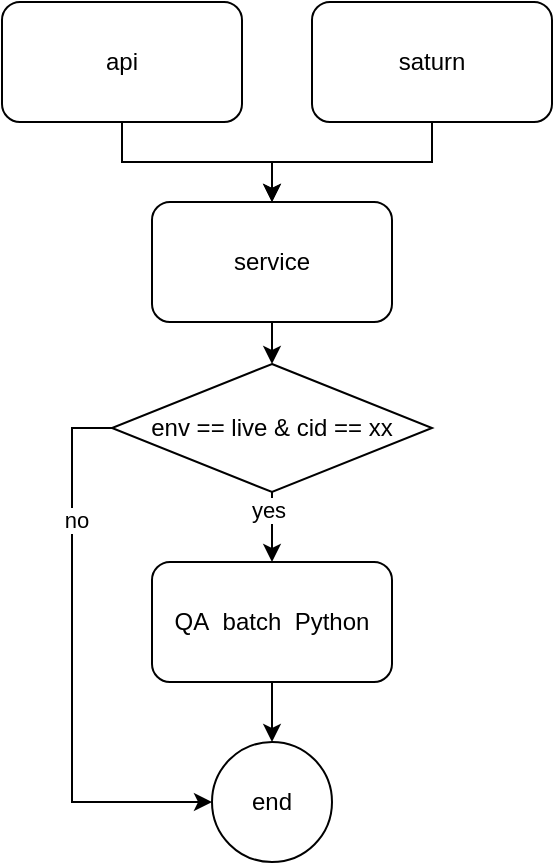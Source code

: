 <mxfile version="16.6.5" type="github">
  <diagram id="V_4QPPrj77Y7XSzu8vO2" name="Page-1">
    <mxGraphModel dx="1538" dy="834" grid="1" gridSize="10" guides="1" tooltips="1" connect="1" arrows="1" fold="1" page="1" pageScale="1" pageWidth="1169" pageHeight="827" math="0" shadow="0">
      <root>
        <mxCell id="0" />
        <mxCell id="1" parent="0" />
        <mxCell id="c2BJm4hobzMm4srRRvAm-8" style="edgeStyle=orthogonalEdgeStyle;rounded=0;orthogonalLoop=1;jettySize=auto;html=1;exitX=0.5;exitY=1;exitDx=0;exitDy=0;entryX=0.5;entryY=0;entryDx=0;entryDy=0;" edge="1" parent="1" source="c2BJm4hobzMm4srRRvAm-1" target="c2BJm4hobzMm4srRRvAm-3">
          <mxGeometry relative="1" as="geometry" />
        </mxCell>
        <mxCell id="c2BJm4hobzMm4srRRvAm-1" value="api" style="rounded=1;whiteSpace=wrap;html=1;" vertex="1" parent="1">
          <mxGeometry x="525" y="120" width="120" height="60" as="geometry" />
        </mxCell>
        <mxCell id="c2BJm4hobzMm4srRRvAm-9" style="edgeStyle=orthogonalEdgeStyle;rounded=0;orthogonalLoop=1;jettySize=auto;html=1;entryX=0.5;entryY=0;entryDx=0;entryDy=0;" edge="1" parent="1" source="c2BJm4hobzMm4srRRvAm-2" target="c2BJm4hobzMm4srRRvAm-3">
          <mxGeometry relative="1" as="geometry" />
        </mxCell>
        <mxCell id="c2BJm4hobzMm4srRRvAm-2" value="saturn" style="rounded=1;whiteSpace=wrap;html=1;" vertex="1" parent="1">
          <mxGeometry x="680" y="120" width="120" height="60" as="geometry" />
        </mxCell>
        <mxCell id="c2BJm4hobzMm4srRRvAm-10" style="edgeStyle=orthogonalEdgeStyle;rounded=0;orthogonalLoop=1;jettySize=auto;html=1;exitX=0.5;exitY=1;exitDx=0;exitDy=0;entryX=0.5;entryY=0;entryDx=0;entryDy=0;" edge="1" parent="1" source="c2BJm4hobzMm4srRRvAm-3" target="c2BJm4hobzMm4srRRvAm-4">
          <mxGeometry relative="1" as="geometry" />
        </mxCell>
        <mxCell id="c2BJm4hobzMm4srRRvAm-3" value="service" style="rounded=1;whiteSpace=wrap;html=1;" vertex="1" parent="1">
          <mxGeometry x="600" y="220" width="120" height="60" as="geometry" />
        </mxCell>
        <mxCell id="c2BJm4hobzMm4srRRvAm-11" style="edgeStyle=orthogonalEdgeStyle;rounded=0;orthogonalLoop=1;jettySize=auto;html=1;exitX=0.5;exitY=1;exitDx=0;exitDy=0;" edge="1" parent="1" source="c2BJm4hobzMm4srRRvAm-4" target="c2BJm4hobzMm4srRRvAm-5">
          <mxGeometry relative="1" as="geometry" />
        </mxCell>
        <mxCell id="c2BJm4hobzMm4srRRvAm-14" value="yes" style="edgeLabel;html=1;align=center;verticalAlign=middle;resizable=0;points=[];" vertex="1" connectable="0" parent="c2BJm4hobzMm4srRRvAm-11">
          <mxGeometry x="-0.62" y="-2" relative="1" as="geometry">
            <mxPoint as="offset" />
          </mxGeometry>
        </mxCell>
        <mxCell id="c2BJm4hobzMm4srRRvAm-12" style="edgeStyle=orthogonalEdgeStyle;rounded=0;orthogonalLoop=1;jettySize=auto;html=1;entryX=0;entryY=0.5;entryDx=0;entryDy=0;exitX=0;exitY=0.5;exitDx=0;exitDy=0;" edge="1" parent="1" source="c2BJm4hobzMm4srRRvAm-4" target="c2BJm4hobzMm4srRRvAm-6">
          <mxGeometry relative="1" as="geometry" />
        </mxCell>
        <mxCell id="c2BJm4hobzMm4srRRvAm-15" value="no" style="edgeLabel;html=1;align=center;verticalAlign=middle;resizable=0;points=[];" vertex="1" connectable="0" parent="c2BJm4hobzMm4srRRvAm-12">
          <mxGeometry x="-0.534" y="2" relative="1" as="geometry">
            <mxPoint y="1" as="offset" />
          </mxGeometry>
        </mxCell>
        <mxCell id="c2BJm4hobzMm4srRRvAm-4" value="env == live &amp;amp; cid == xx" style="rhombus;whiteSpace=wrap;html=1;" vertex="1" parent="1">
          <mxGeometry x="580" y="301" width="160" height="64" as="geometry" />
        </mxCell>
        <mxCell id="c2BJm4hobzMm4srRRvAm-13" style="edgeStyle=orthogonalEdgeStyle;rounded=0;orthogonalLoop=1;jettySize=auto;html=1;exitX=0.5;exitY=1;exitDx=0;exitDy=0;entryX=0.5;entryY=0;entryDx=0;entryDy=0;" edge="1" parent="1" source="c2BJm4hobzMm4srRRvAm-5" target="c2BJm4hobzMm4srRRvAm-6">
          <mxGeometry relative="1" as="geometry" />
        </mxCell>
        <mxCell id="c2BJm4hobzMm4srRRvAm-5" value="QA&amp;nbsp; batch&amp;nbsp; Python" style="rounded=1;whiteSpace=wrap;html=1;" vertex="1" parent="1">
          <mxGeometry x="600" y="400" width="120" height="60" as="geometry" />
        </mxCell>
        <mxCell id="c2BJm4hobzMm4srRRvAm-6" value="end" style="ellipse;whiteSpace=wrap;html=1;aspect=fixed;" vertex="1" parent="1">
          <mxGeometry x="630" y="490" width="60" height="60" as="geometry" />
        </mxCell>
      </root>
    </mxGraphModel>
  </diagram>
</mxfile>
